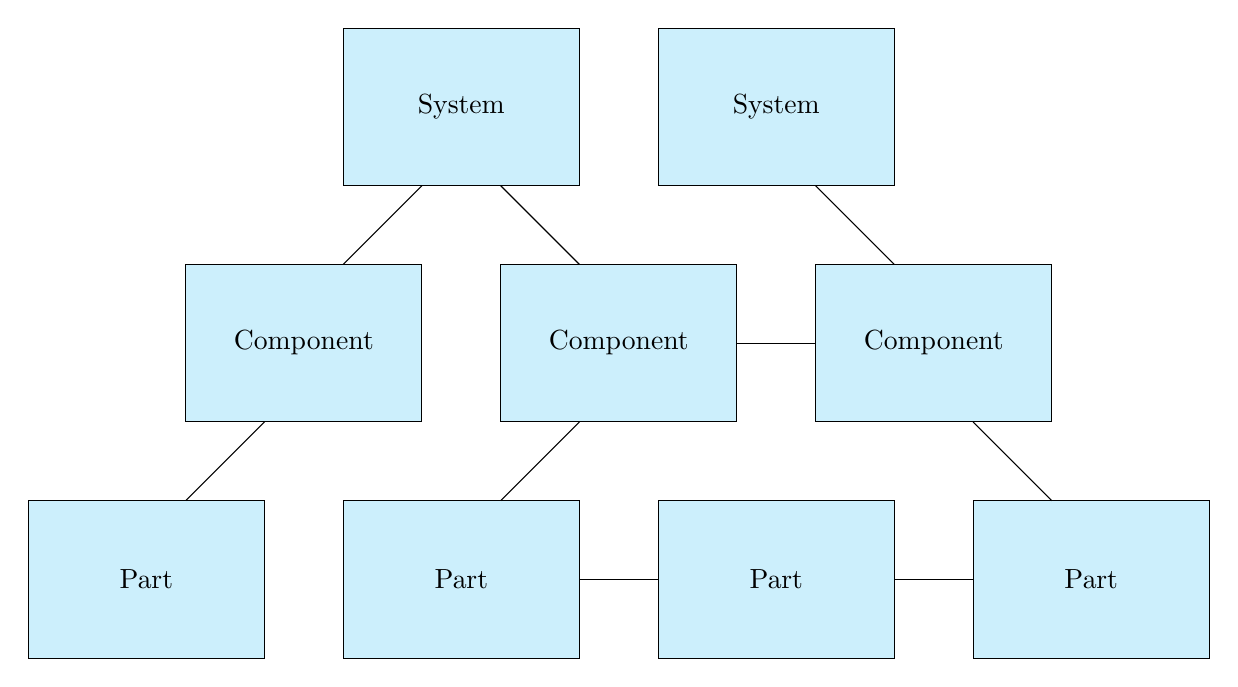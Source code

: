 \begin{tikzpicture}
    \draw[fill=cyan!20] (0,0) rectangle ++(3,2) node[pos=.5,align=center] {Part};
    \draw[fill=cyan!20] (4,0) rectangle ++(3,2) node[pos=.5,align=center] {Part};
    \draw[fill=cyan!20] (8,0) rectangle ++(3,2) node[pos=.5,align=center] {Part};
    \draw[fill=cyan!20] (12,0) rectangle ++(3,2) node[pos=.5,align=center] {Part};

    \draw[fill=cyan!20] (2,3) rectangle ++(3,2) node[pos=.5,align=center] {Component};
    \draw[fill=cyan!20] (6,3) rectangle ++(3,2) node[pos=.5,align=center] {Component};
    \draw[fill=cyan!20] (10,3) rectangle ++(3,2) node[pos=.5,align=center] {Component};
    
    \draw[fill=cyan!20] (4,6) rectangle ++(3,2) node[pos=.5,align=center] {System};
    \draw[fill=cyan!20] (8,6) rectangle ++(3,2) node[pos=.5,align=center] {System};

    \draw[-] (5,6) -- ++(-1,-1);
    \draw[-] (6,6) -- ++( 1,-1);

    \draw[-] (10,6) -- ++( 1,-1);

    \draw[-] (10,4) -- ++( -1,0);

    \draw[-] (12,3) -- ++( 1,-1);
    \draw[-] (7,3) -- ++(-1,-1);
    \draw[-] (11,1) -- ++(1,0);
    \draw[-] (7,1) -- ++(1,0);

    \draw[-] (3, 3) -- ++(-1,-1);
    
\end{tikzpicture}
